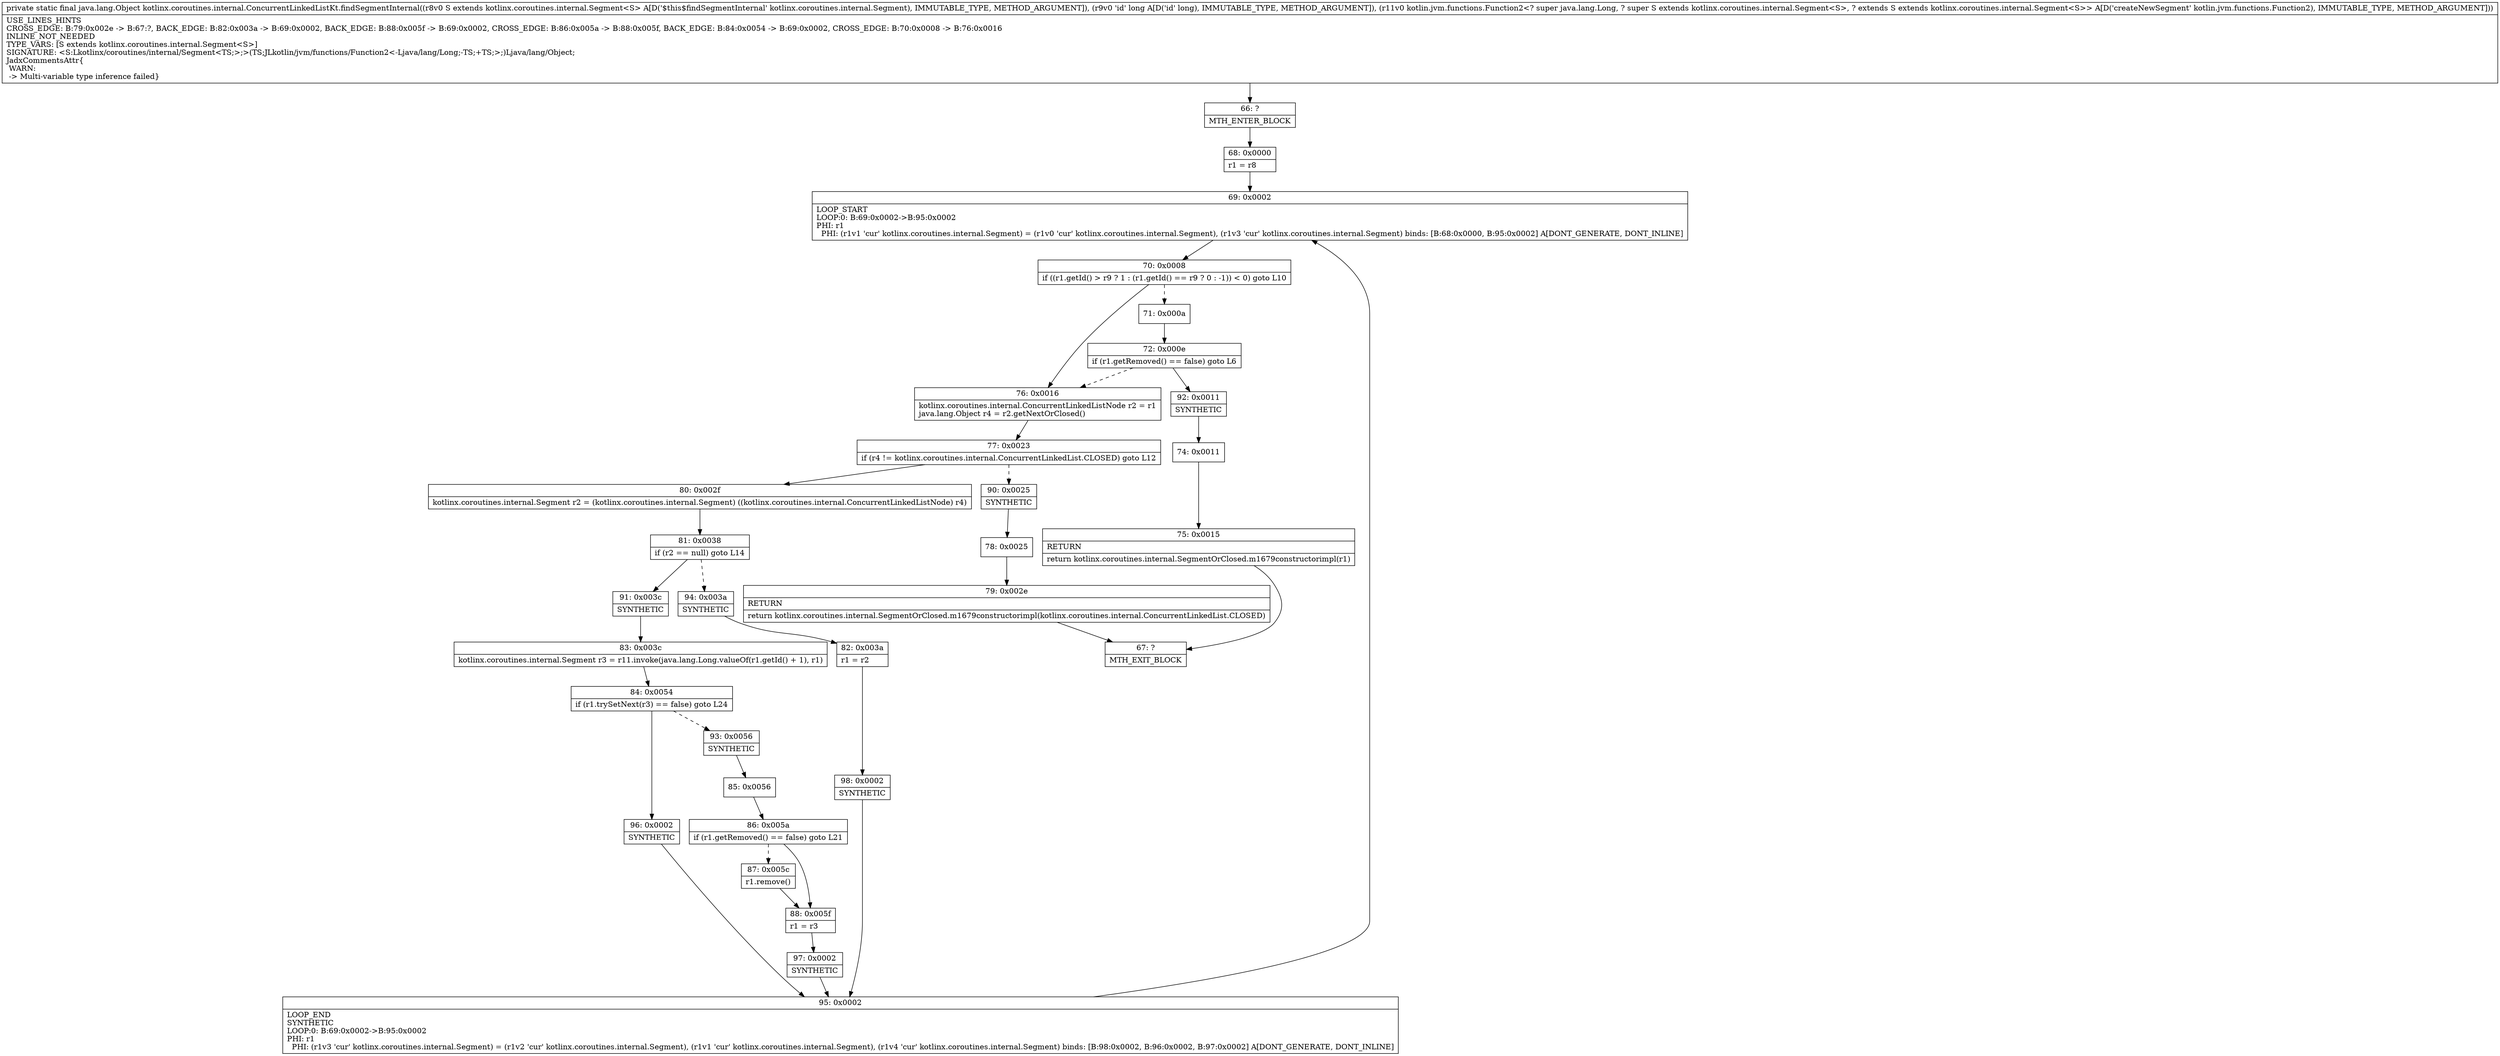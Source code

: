 digraph "CFG forkotlinx.coroutines.internal.ConcurrentLinkedListKt.findSegmentInternal(Lkotlinx\/coroutines\/internal\/Segment;JLkotlin\/jvm\/functions\/Function2;)Ljava\/lang\/Object;" {
Node_66 [shape=record,label="{66\:\ ?|MTH_ENTER_BLOCK\l}"];
Node_68 [shape=record,label="{68\:\ 0x0000|r1 = r8\l}"];
Node_69 [shape=record,label="{69\:\ 0x0002|LOOP_START\lLOOP:0: B:69:0x0002\-\>B:95:0x0002\lPHI: r1 \l  PHI: (r1v1 'cur' kotlinx.coroutines.internal.Segment) = (r1v0 'cur' kotlinx.coroutines.internal.Segment), (r1v3 'cur' kotlinx.coroutines.internal.Segment) binds: [B:68:0x0000, B:95:0x0002] A[DONT_GENERATE, DONT_INLINE]\l}"];
Node_70 [shape=record,label="{70\:\ 0x0008|if ((r1.getId() \> r9 ? 1 : (r1.getId() == r9 ? 0 : \-1)) \< 0) goto L10\l}"];
Node_71 [shape=record,label="{71\:\ 0x000a}"];
Node_72 [shape=record,label="{72\:\ 0x000e|if (r1.getRemoved() == false) goto L6\l}"];
Node_92 [shape=record,label="{92\:\ 0x0011|SYNTHETIC\l}"];
Node_74 [shape=record,label="{74\:\ 0x0011}"];
Node_75 [shape=record,label="{75\:\ 0x0015|RETURN\l|return kotlinx.coroutines.internal.SegmentOrClosed.m1679constructorimpl(r1)\l}"];
Node_67 [shape=record,label="{67\:\ ?|MTH_EXIT_BLOCK\l}"];
Node_76 [shape=record,label="{76\:\ 0x0016|kotlinx.coroutines.internal.ConcurrentLinkedListNode r2 = r1\ljava.lang.Object r4 = r2.getNextOrClosed()\l}"];
Node_77 [shape=record,label="{77\:\ 0x0023|if (r4 != kotlinx.coroutines.internal.ConcurrentLinkedList.CLOSED) goto L12\l}"];
Node_80 [shape=record,label="{80\:\ 0x002f|kotlinx.coroutines.internal.Segment r2 = (kotlinx.coroutines.internal.Segment) ((kotlinx.coroutines.internal.ConcurrentLinkedListNode) r4)\l}"];
Node_81 [shape=record,label="{81\:\ 0x0038|if (r2 == null) goto L14\l}"];
Node_91 [shape=record,label="{91\:\ 0x003c|SYNTHETIC\l}"];
Node_83 [shape=record,label="{83\:\ 0x003c|kotlinx.coroutines.internal.Segment r3 = r11.invoke(java.lang.Long.valueOf(r1.getId() + 1), r1)\l}"];
Node_84 [shape=record,label="{84\:\ 0x0054|if (r1.trySetNext(r3) == false) goto L24\l}"];
Node_93 [shape=record,label="{93\:\ 0x0056|SYNTHETIC\l}"];
Node_85 [shape=record,label="{85\:\ 0x0056}"];
Node_86 [shape=record,label="{86\:\ 0x005a|if (r1.getRemoved() == false) goto L21\l}"];
Node_87 [shape=record,label="{87\:\ 0x005c|r1.remove()\l}"];
Node_88 [shape=record,label="{88\:\ 0x005f|r1 = r3\l}"];
Node_97 [shape=record,label="{97\:\ 0x0002|SYNTHETIC\l}"];
Node_95 [shape=record,label="{95\:\ 0x0002|LOOP_END\lSYNTHETIC\lLOOP:0: B:69:0x0002\-\>B:95:0x0002\lPHI: r1 \l  PHI: (r1v3 'cur' kotlinx.coroutines.internal.Segment) = (r1v2 'cur' kotlinx.coroutines.internal.Segment), (r1v1 'cur' kotlinx.coroutines.internal.Segment), (r1v4 'cur' kotlinx.coroutines.internal.Segment) binds: [B:98:0x0002, B:96:0x0002, B:97:0x0002] A[DONT_GENERATE, DONT_INLINE]\l}"];
Node_96 [shape=record,label="{96\:\ 0x0002|SYNTHETIC\l}"];
Node_94 [shape=record,label="{94\:\ 0x003a|SYNTHETIC\l}"];
Node_82 [shape=record,label="{82\:\ 0x003a|r1 = r2\l}"];
Node_98 [shape=record,label="{98\:\ 0x0002|SYNTHETIC\l}"];
Node_90 [shape=record,label="{90\:\ 0x0025|SYNTHETIC\l}"];
Node_78 [shape=record,label="{78\:\ 0x0025}"];
Node_79 [shape=record,label="{79\:\ 0x002e|RETURN\l|return kotlinx.coroutines.internal.SegmentOrClosed.m1679constructorimpl(kotlinx.coroutines.internal.ConcurrentLinkedList.CLOSED)\l}"];
MethodNode[shape=record,label="{private static final java.lang.Object kotlinx.coroutines.internal.ConcurrentLinkedListKt.findSegmentInternal((r8v0 S extends kotlinx.coroutines.internal.Segment\<S\> A[D('$this$findSegmentInternal' kotlinx.coroutines.internal.Segment), IMMUTABLE_TYPE, METHOD_ARGUMENT]), (r9v0 'id' long A[D('id' long), IMMUTABLE_TYPE, METHOD_ARGUMENT]), (r11v0 kotlin.jvm.functions.Function2\<? super java.lang.Long, ? super S extends kotlinx.coroutines.internal.Segment\<S\>, ? extends S extends kotlinx.coroutines.internal.Segment\<S\>\> A[D('createNewSegment' kotlin.jvm.functions.Function2), IMMUTABLE_TYPE, METHOD_ARGUMENT]))  | USE_LINES_HINTS\lCROSS_EDGE: B:79:0x002e \-\> B:67:?, BACK_EDGE: B:82:0x003a \-\> B:69:0x0002, BACK_EDGE: B:88:0x005f \-\> B:69:0x0002, CROSS_EDGE: B:86:0x005a \-\> B:88:0x005f, BACK_EDGE: B:84:0x0054 \-\> B:69:0x0002, CROSS_EDGE: B:70:0x0008 \-\> B:76:0x0016\lINLINE_NOT_NEEDED\lTYPE_VARS: [S extends kotlinx.coroutines.internal.Segment\<S\>]\lSIGNATURE: \<S:Lkotlinx\/coroutines\/internal\/Segment\<TS;\>;\>(TS;JLkotlin\/jvm\/functions\/Function2\<\-Ljava\/lang\/Long;\-TS;+TS;\>;)Ljava\/lang\/Object;\lJadxCommentsAttr\{\l WARN: \l \-\> Multi\-variable type inference failed\}\l}"];
MethodNode -> Node_66;Node_66 -> Node_68;
Node_68 -> Node_69;
Node_69 -> Node_70;
Node_70 -> Node_71[style=dashed];
Node_70 -> Node_76;
Node_71 -> Node_72;
Node_72 -> Node_76[style=dashed];
Node_72 -> Node_92;
Node_92 -> Node_74;
Node_74 -> Node_75;
Node_75 -> Node_67;
Node_76 -> Node_77;
Node_77 -> Node_80;
Node_77 -> Node_90[style=dashed];
Node_80 -> Node_81;
Node_81 -> Node_91;
Node_81 -> Node_94[style=dashed];
Node_91 -> Node_83;
Node_83 -> Node_84;
Node_84 -> Node_93[style=dashed];
Node_84 -> Node_96;
Node_93 -> Node_85;
Node_85 -> Node_86;
Node_86 -> Node_87[style=dashed];
Node_86 -> Node_88;
Node_87 -> Node_88;
Node_88 -> Node_97;
Node_97 -> Node_95;
Node_95 -> Node_69;
Node_96 -> Node_95;
Node_94 -> Node_82;
Node_82 -> Node_98;
Node_98 -> Node_95;
Node_90 -> Node_78;
Node_78 -> Node_79;
Node_79 -> Node_67;
}

